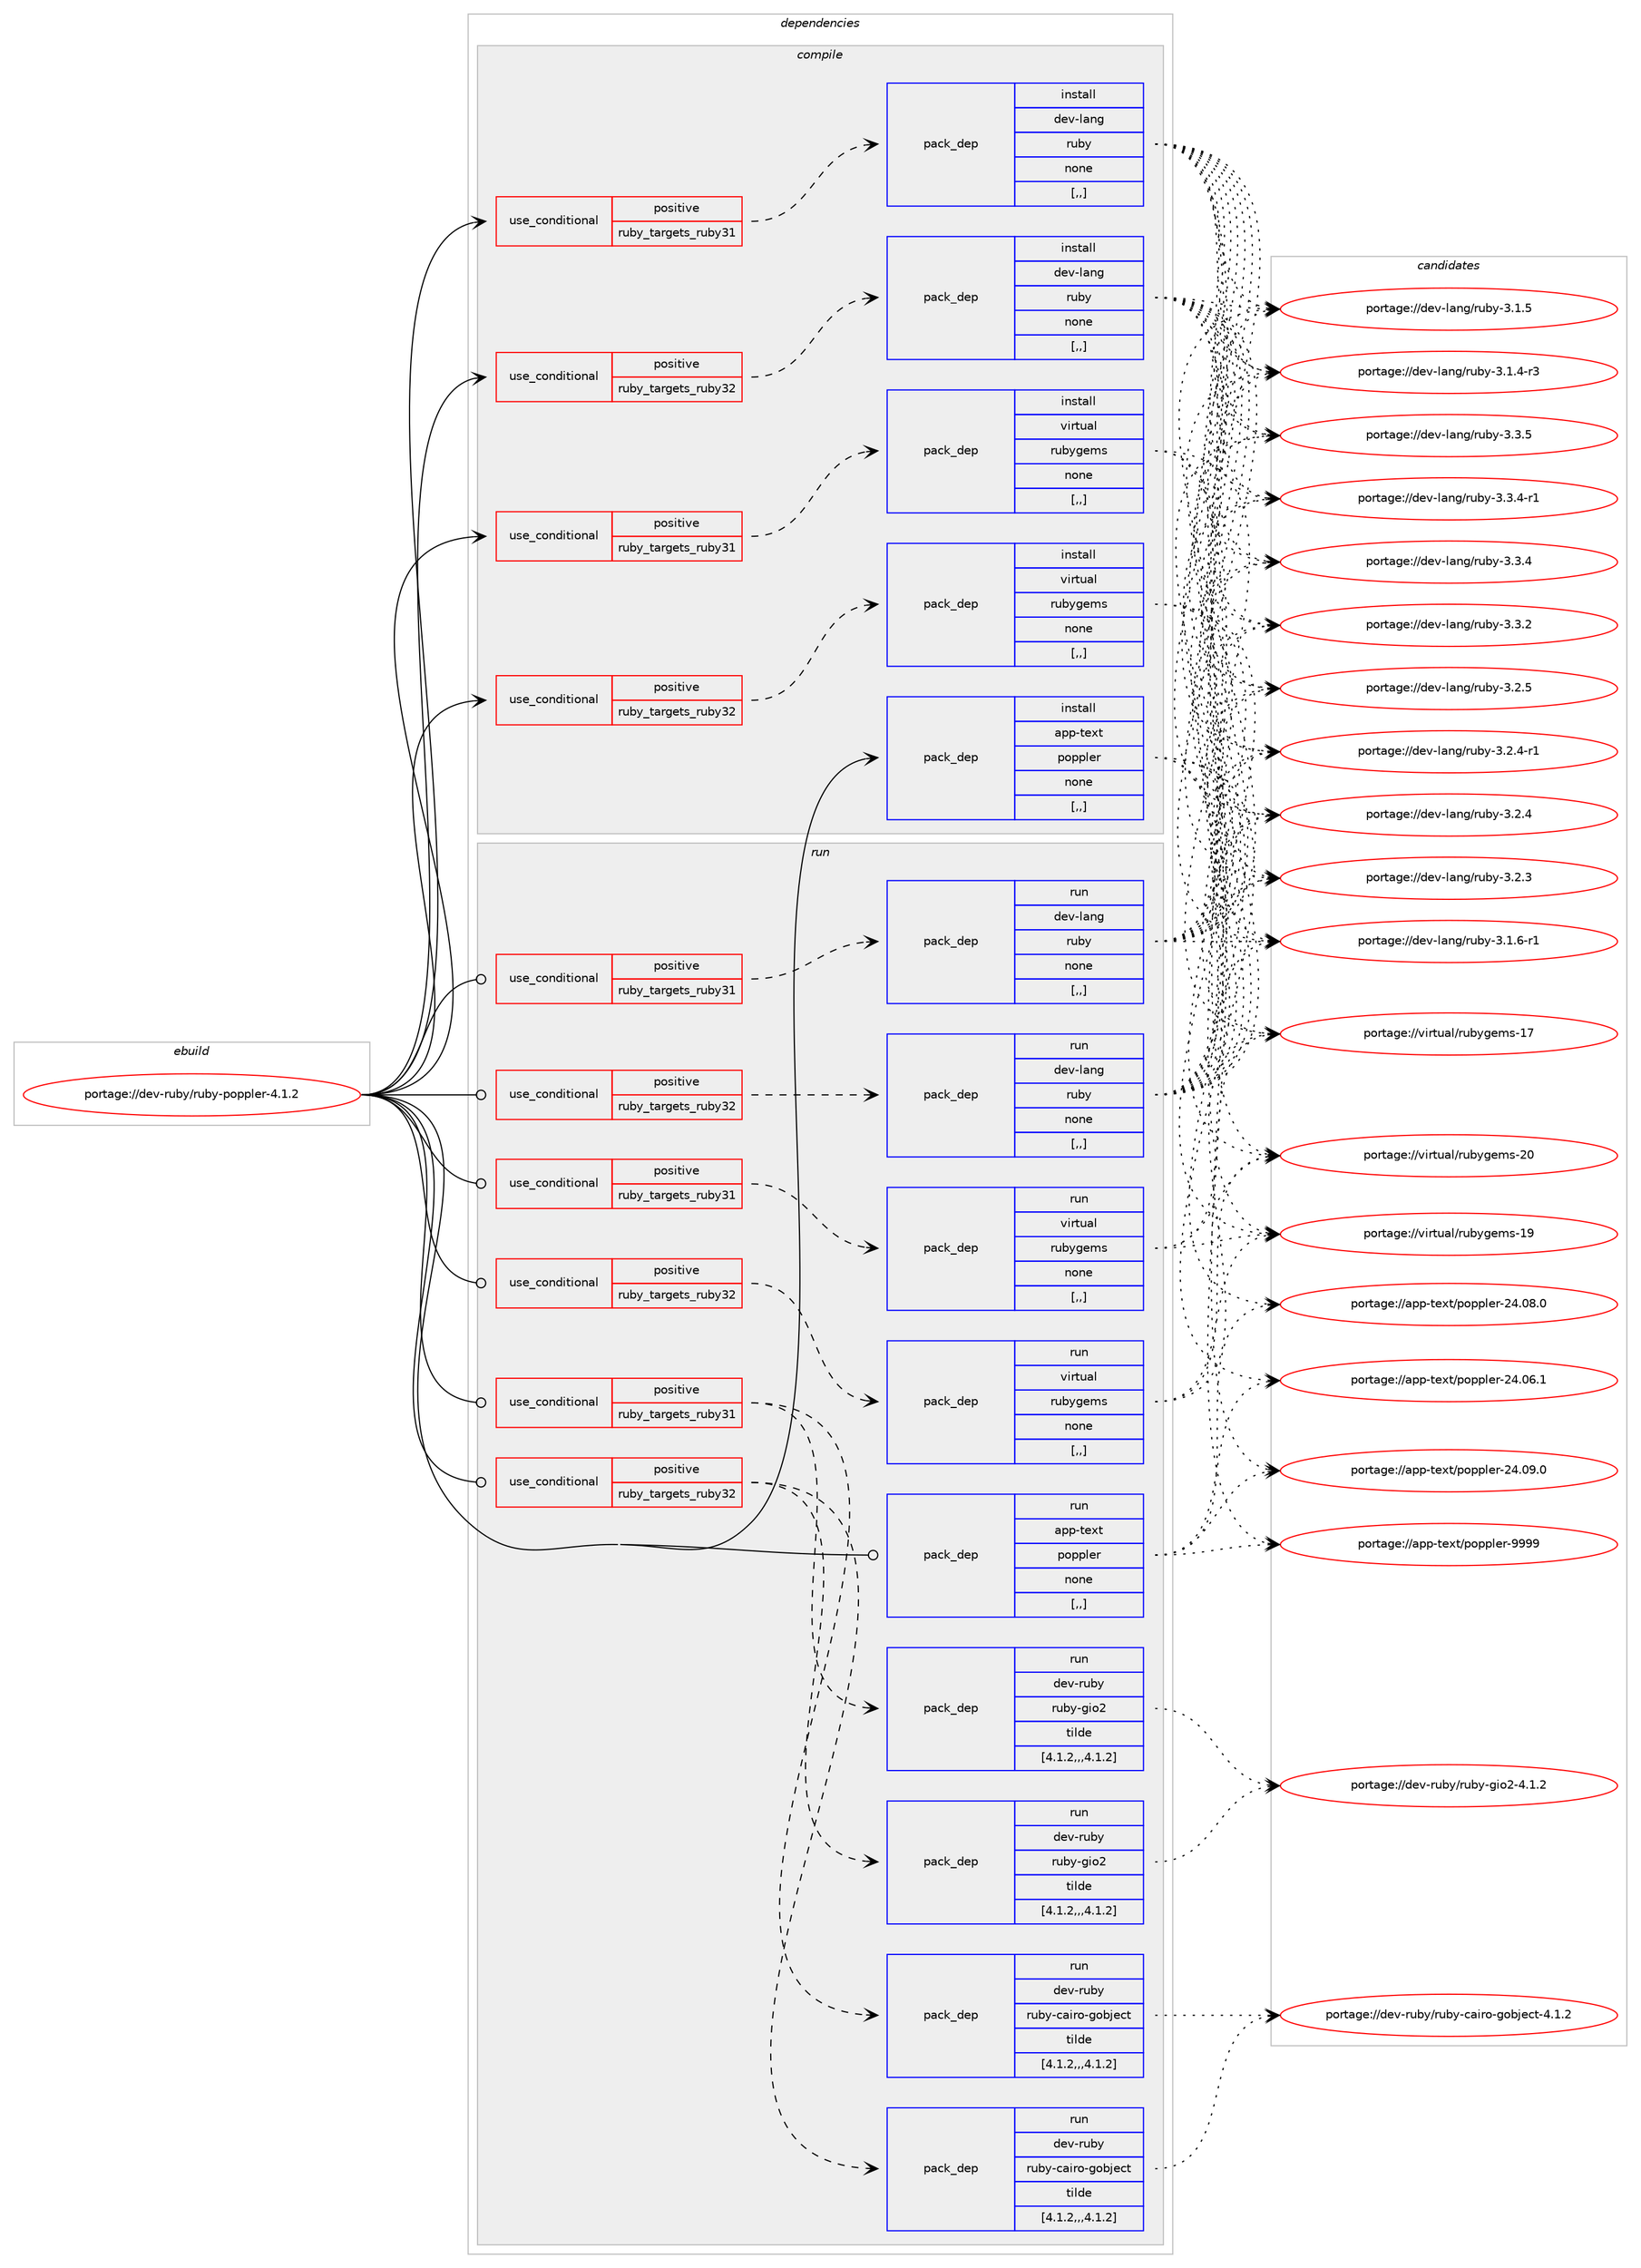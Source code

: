 digraph prolog {

# *************
# Graph options
# *************

newrank=true;
concentrate=true;
compound=true;
graph [rankdir=LR,fontname=Helvetica,fontsize=10,ranksep=1.5];#, ranksep=2.5, nodesep=0.2];
edge  [arrowhead=vee];
node  [fontname=Helvetica,fontsize=10];

# **********
# The ebuild
# **********

subgraph cluster_leftcol {
color=gray;
label=<<i>ebuild</i>>;
id [label="portage://dev-ruby/ruby-poppler-4.1.2", color=red, width=4, href="../dev-ruby/ruby-poppler-4.1.2.svg"];
}

# ****************
# The dependencies
# ****************

subgraph cluster_midcol {
color=gray;
label=<<i>dependencies</i>>;
subgraph cluster_compile {
fillcolor="#eeeeee";
style=filled;
label=<<i>compile</i>>;
subgraph cond186867 {
dependency697773 [label=<<TABLE BORDER="0" CELLBORDER="1" CELLSPACING="0" CELLPADDING="4"><TR><TD ROWSPAN="3" CELLPADDING="10">use_conditional</TD></TR><TR><TD>positive</TD></TR><TR><TD>ruby_targets_ruby31</TD></TR></TABLE>>, shape=none, color=red];
subgraph pack505928 {
dependency697774 [label=<<TABLE BORDER="0" CELLBORDER="1" CELLSPACING="0" CELLPADDING="4" WIDTH="220"><TR><TD ROWSPAN="6" CELLPADDING="30">pack_dep</TD></TR><TR><TD WIDTH="110">install</TD></TR><TR><TD>dev-lang</TD></TR><TR><TD>ruby</TD></TR><TR><TD>none</TD></TR><TR><TD>[,,]</TD></TR></TABLE>>, shape=none, color=blue];
}
dependency697773:e -> dependency697774:w [weight=20,style="dashed",arrowhead="vee"];
}
id:e -> dependency697773:w [weight=20,style="solid",arrowhead="vee"];
subgraph cond186868 {
dependency697775 [label=<<TABLE BORDER="0" CELLBORDER="1" CELLSPACING="0" CELLPADDING="4"><TR><TD ROWSPAN="3" CELLPADDING="10">use_conditional</TD></TR><TR><TD>positive</TD></TR><TR><TD>ruby_targets_ruby31</TD></TR></TABLE>>, shape=none, color=red];
subgraph pack505929 {
dependency697776 [label=<<TABLE BORDER="0" CELLBORDER="1" CELLSPACING="0" CELLPADDING="4" WIDTH="220"><TR><TD ROWSPAN="6" CELLPADDING="30">pack_dep</TD></TR><TR><TD WIDTH="110">install</TD></TR><TR><TD>virtual</TD></TR><TR><TD>rubygems</TD></TR><TR><TD>none</TD></TR><TR><TD>[,,]</TD></TR></TABLE>>, shape=none, color=blue];
}
dependency697775:e -> dependency697776:w [weight=20,style="dashed",arrowhead="vee"];
}
id:e -> dependency697775:w [weight=20,style="solid",arrowhead="vee"];
subgraph cond186869 {
dependency697777 [label=<<TABLE BORDER="0" CELLBORDER="1" CELLSPACING="0" CELLPADDING="4"><TR><TD ROWSPAN="3" CELLPADDING="10">use_conditional</TD></TR><TR><TD>positive</TD></TR><TR><TD>ruby_targets_ruby32</TD></TR></TABLE>>, shape=none, color=red];
subgraph pack505930 {
dependency697778 [label=<<TABLE BORDER="0" CELLBORDER="1" CELLSPACING="0" CELLPADDING="4" WIDTH="220"><TR><TD ROWSPAN="6" CELLPADDING="30">pack_dep</TD></TR><TR><TD WIDTH="110">install</TD></TR><TR><TD>dev-lang</TD></TR><TR><TD>ruby</TD></TR><TR><TD>none</TD></TR><TR><TD>[,,]</TD></TR></TABLE>>, shape=none, color=blue];
}
dependency697777:e -> dependency697778:w [weight=20,style="dashed",arrowhead="vee"];
}
id:e -> dependency697777:w [weight=20,style="solid",arrowhead="vee"];
subgraph cond186870 {
dependency697779 [label=<<TABLE BORDER="0" CELLBORDER="1" CELLSPACING="0" CELLPADDING="4"><TR><TD ROWSPAN="3" CELLPADDING="10">use_conditional</TD></TR><TR><TD>positive</TD></TR><TR><TD>ruby_targets_ruby32</TD></TR></TABLE>>, shape=none, color=red];
subgraph pack505931 {
dependency697780 [label=<<TABLE BORDER="0" CELLBORDER="1" CELLSPACING="0" CELLPADDING="4" WIDTH="220"><TR><TD ROWSPAN="6" CELLPADDING="30">pack_dep</TD></TR><TR><TD WIDTH="110">install</TD></TR><TR><TD>virtual</TD></TR><TR><TD>rubygems</TD></TR><TR><TD>none</TD></TR><TR><TD>[,,]</TD></TR></TABLE>>, shape=none, color=blue];
}
dependency697779:e -> dependency697780:w [weight=20,style="dashed",arrowhead="vee"];
}
id:e -> dependency697779:w [weight=20,style="solid",arrowhead="vee"];
subgraph pack505932 {
dependency697781 [label=<<TABLE BORDER="0" CELLBORDER="1" CELLSPACING="0" CELLPADDING="4" WIDTH="220"><TR><TD ROWSPAN="6" CELLPADDING="30">pack_dep</TD></TR><TR><TD WIDTH="110">install</TD></TR><TR><TD>app-text</TD></TR><TR><TD>poppler</TD></TR><TR><TD>none</TD></TR><TR><TD>[,,]</TD></TR></TABLE>>, shape=none, color=blue];
}
id:e -> dependency697781:w [weight=20,style="solid",arrowhead="vee"];
}
subgraph cluster_compileandrun {
fillcolor="#eeeeee";
style=filled;
label=<<i>compile and run</i>>;
}
subgraph cluster_run {
fillcolor="#eeeeee";
style=filled;
label=<<i>run</i>>;
subgraph cond186871 {
dependency697782 [label=<<TABLE BORDER="0" CELLBORDER="1" CELLSPACING="0" CELLPADDING="4"><TR><TD ROWSPAN="3" CELLPADDING="10">use_conditional</TD></TR><TR><TD>positive</TD></TR><TR><TD>ruby_targets_ruby31</TD></TR></TABLE>>, shape=none, color=red];
subgraph pack505933 {
dependency697783 [label=<<TABLE BORDER="0" CELLBORDER="1" CELLSPACING="0" CELLPADDING="4" WIDTH="220"><TR><TD ROWSPAN="6" CELLPADDING="30">pack_dep</TD></TR><TR><TD WIDTH="110">run</TD></TR><TR><TD>dev-lang</TD></TR><TR><TD>ruby</TD></TR><TR><TD>none</TD></TR><TR><TD>[,,]</TD></TR></TABLE>>, shape=none, color=blue];
}
dependency697782:e -> dependency697783:w [weight=20,style="dashed",arrowhead="vee"];
}
id:e -> dependency697782:w [weight=20,style="solid",arrowhead="odot"];
subgraph cond186872 {
dependency697784 [label=<<TABLE BORDER="0" CELLBORDER="1" CELLSPACING="0" CELLPADDING="4"><TR><TD ROWSPAN="3" CELLPADDING="10">use_conditional</TD></TR><TR><TD>positive</TD></TR><TR><TD>ruby_targets_ruby31</TD></TR></TABLE>>, shape=none, color=red];
subgraph pack505934 {
dependency697785 [label=<<TABLE BORDER="0" CELLBORDER="1" CELLSPACING="0" CELLPADDING="4" WIDTH="220"><TR><TD ROWSPAN="6" CELLPADDING="30">pack_dep</TD></TR><TR><TD WIDTH="110">run</TD></TR><TR><TD>dev-ruby</TD></TR><TR><TD>ruby-cairo-gobject</TD></TR><TR><TD>tilde</TD></TR><TR><TD>[4.1.2,,,4.1.2]</TD></TR></TABLE>>, shape=none, color=blue];
}
dependency697784:e -> dependency697785:w [weight=20,style="dashed",arrowhead="vee"];
subgraph pack505935 {
dependency697786 [label=<<TABLE BORDER="0" CELLBORDER="1" CELLSPACING="0" CELLPADDING="4" WIDTH="220"><TR><TD ROWSPAN="6" CELLPADDING="30">pack_dep</TD></TR><TR><TD WIDTH="110">run</TD></TR><TR><TD>dev-ruby</TD></TR><TR><TD>ruby-gio2</TD></TR><TR><TD>tilde</TD></TR><TR><TD>[4.1.2,,,4.1.2]</TD></TR></TABLE>>, shape=none, color=blue];
}
dependency697784:e -> dependency697786:w [weight=20,style="dashed",arrowhead="vee"];
}
id:e -> dependency697784:w [weight=20,style="solid",arrowhead="odot"];
subgraph cond186873 {
dependency697787 [label=<<TABLE BORDER="0" CELLBORDER="1" CELLSPACING="0" CELLPADDING="4"><TR><TD ROWSPAN="3" CELLPADDING="10">use_conditional</TD></TR><TR><TD>positive</TD></TR><TR><TD>ruby_targets_ruby31</TD></TR></TABLE>>, shape=none, color=red];
subgraph pack505936 {
dependency697788 [label=<<TABLE BORDER="0" CELLBORDER="1" CELLSPACING="0" CELLPADDING="4" WIDTH="220"><TR><TD ROWSPAN="6" CELLPADDING="30">pack_dep</TD></TR><TR><TD WIDTH="110">run</TD></TR><TR><TD>virtual</TD></TR><TR><TD>rubygems</TD></TR><TR><TD>none</TD></TR><TR><TD>[,,]</TD></TR></TABLE>>, shape=none, color=blue];
}
dependency697787:e -> dependency697788:w [weight=20,style="dashed",arrowhead="vee"];
}
id:e -> dependency697787:w [weight=20,style="solid",arrowhead="odot"];
subgraph cond186874 {
dependency697789 [label=<<TABLE BORDER="0" CELLBORDER="1" CELLSPACING="0" CELLPADDING="4"><TR><TD ROWSPAN="3" CELLPADDING="10">use_conditional</TD></TR><TR><TD>positive</TD></TR><TR><TD>ruby_targets_ruby32</TD></TR></TABLE>>, shape=none, color=red];
subgraph pack505937 {
dependency697790 [label=<<TABLE BORDER="0" CELLBORDER="1" CELLSPACING="0" CELLPADDING="4" WIDTH="220"><TR><TD ROWSPAN="6" CELLPADDING="30">pack_dep</TD></TR><TR><TD WIDTH="110">run</TD></TR><TR><TD>dev-lang</TD></TR><TR><TD>ruby</TD></TR><TR><TD>none</TD></TR><TR><TD>[,,]</TD></TR></TABLE>>, shape=none, color=blue];
}
dependency697789:e -> dependency697790:w [weight=20,style="dashed",arrowhead="vee"];
}
id:e -> dependency697789:w [weight=20,style="solid",arrowhead="odot"];
subgraph cond186875 {
dependency697791 [label=<<TABLE BORDER="0" CELLBORDER="1" CELLSPACING="0" CELLPADDING="4"><TR><TD ROWSPAN="3" CELLPADDING="10">use_conditional</TD></TR><TR><TD>positive</TD></TR><TR><TD>ruby_targets_ruby32</TD></TR></TABLE>>, shape=none, color=red];
subgraph pack505938 {
dependency697792 [label=<<TABLE BORDER="0" CELLBORDER="1" CELLSPACING="0" CELLPADDING="4" WIDTH="220"><TR><TD ROWSPAN="6" CELLPADDING="30">pack_dep</TD></TR><TR><TD WIDTH="110">run</TD></TR><TR><TD>dev-ruby</TD></TR><TR><TD>ruby-cairo-gobject</TD></TR><TR><TD>tilde</TD></TR><TR><TD>[4.1.2,,,4.1.2]</TD></TR></TABLE>>, shape=none, color=blue];
}
dependency697791:e -> dependency697792:w [weight=20,style="dashed",arrowhead="vee"];
subgraph pack505939 {
dependency697793 [label=<<TABLE BORDER="0" CELLBORDER="1" CELLSPACING="0" CELLPADDING="4" WIDTH="220"><TR><TD ROWSPAN="6" CELLPADDING="30">pack_dep</TD></TR><TR><TD WIDTH="110">run</TD></TR><TR><TD>dev-ruby</TD></TR><TR><TD>ruby-gio2</TD></TR><TR><TD>tilde</TD></TR><TR><TD>[4.1.2,,,4.1.2]</TD></TR></TABLE>>, shape=none, color=blue];
}
dependency697791:e -> dependency697793:w [weight=20,style="dashed",arrowhead="vee"];
}
id:e -> dependency697791:w [weight=20,style="solid",arrowhead="odot"];
subgraph cond186876 {
dependency697794 [label=<<TABLE BORDER="0" CELLBORDER="1" CELLSPACING="0" CELLPADDING="4"><TR><TD ROWSPAN="3" CELLPADDING="10">use_conditional</TD></TR><TR><TD>positive</TD></TR><TR><TD>ruby_targets_ruby32</TD></TR></TABLE>>, shape=none, color=red];
subgraph pack505940 {
dependency697795 [label=<<TABLE BORDER="0" CELLBORDER="1" CELLSPACING="0" CELLPADDING="4" WIDTH="220"><TR><TD ROWSPAN="6" CELLPADDING="30">pack_dep</TD></TR><TR><TD WIDTH="110">run</TD></TR><TR><TD>virtual</TD></TR><TR><TD>rubygems</TD></TR><TR><TD>none</TD></TR><TR><TD>[,,]</TD></TR></TABLE>>, shape=none, color=blue];
}
dependency697794:e -> dependency697795:w [weight=20,style="dashed",arrowhead="vee"];
}
id:e -> dependency697794:w [weight=20,style="solid",arrowhead="odot"];
subgraph pack505941 {
dependency697796 [label=<<TABLE BORDER="0" CELLBORDER="1" CELLSPACING="0" CELLPADDING="4" WIDTH="220"><TR><TD ROWSPAN="6" CELLPADDING="30">pack_dep</TD></TR><TR><TD WIDTH="110">run</TD></TR><TR><TD>app-text</TD></TR><TR><TD>poppler</TD></TR><TR><TD>none</TD></TR><TR><TD>[,,]</TD></TR></TABLE>>, shape=none, color=blue];
}
id:e -> dependency697796:w [weight=20,style="solid",arrowhead="odot"];
}
}

# **************
# The candidates
# **************

subgraph cluster_choices {
rank=same;
color=gray;
label=<<i>candidates</i>>;

subgraph choice505928 {
color=black;
nodesep=1;
choice10010111845108971101034711411798121455146514653 [label="portage://dev-lang/ruby-3.3.5", color=red, width=4,href="../dev-lang/ruby-3.3.5.svg"];
choice100101118451089711010347114117981214551465146524511449 [label="portage://dev-lang/ruby-3.3.4-r1", color=red, width=4,href="../dev-lang/ruby-3.3.4-r1.svg"];
choice10010111845108971101034711411798121455146514652 [label="portage://dev-lang/ruby-3.3.4", color=red, width=4,href="../dev-lang/ruby-3.3.4.svg"];
choice10010111845108971101034711411798121455146514650 [label="portage://dev-lang/ruby-3.3.2", color=red, width=4,href="../dev-lang/ruby-3.3.2.svg"];
choice10010111845108971101034711411798121455146504653 [label="portage://dev-lang/ruby-3.2.5", color=red, width=4,href="../dev-lang/ruby-3.2.5.svg"];
choice100101118451089711010347114117981214551465046524511449 [label="portage://dev-lang/ruby-3.2.4-r1", color=red, width=4,href="../dev-lang/ruby-3.2.4-r1.svg"];
choice10010111845108971101034711411798121455146504652 [label="portage://dev-lang/ruby-3.2.4", color=red, width=4,href="../dev-lang/ruby-3.2.4.svg"];
choice10010111845108971101034711411798121455146504651 [label="portage://dev-lang/ruby-3.2.3", color=red, width=4,href="../dev-lang/ruby-3.2.3.svg"];
choice100101118451089711010347114117981214551464946544511449 [label="portage://dev-lang/ruby-3.1.6-r1", color=red, width=4,href="../dev-lang/ruby-3.1.6-r1.svg"];
choice10010111845108971101034711411798121455146494653 [label="portage://dev-lang/ruby-3.1.5", color=red, width=4,href="../dev-lang/ruby-3.1.5.svg"];
choice100101118451089711010347114117981214551464946524511451 [label="portage://dev-lang/ruby-3.1.4-r3", color=red, width=4,href="../dev-lang/ruby-3.1.4-r3.svg"];
dependency697774:e -> choice10010111845108971101034711411798121455146514653:w [style=dotted,weight="100"];
dependency697774:e -> choice100101118451089711010347114117981214551465146524511449:w [style=dotted,weight="100"];
dependency697774:e -> choice10010111845108971101034711411798121455146514652:w [style=dotted,weight="100"];
dependency697774:e -> choice10010111845108971101034711411798121455146514650:w [style=dotted,weight="100"];
dependency697774:e -> choice10010111845108971101034711411798121455146504653:w [style=dotted,weight="100"];
dependency697774:e -> choice100101118451089711010347114117981214551465046524511449:w [style=dotted,weight="100"];
dependency697774:e -> choice10010111845108971101034711411798121455146504652:w [style=dotted,weight="100"];
dependency697774:e -> choice10010111845108971101034711411798121455146504651:w [style=dotted,weight="100"];
dependency697774:e -> choice100101118451089711010347114117981214551464946544511449:w [style=dotted,weight="100"];
dependency697774:e -> choice10010111845108971101034711411798121455146494653:w [style=dotted,weight="100"];
dependency697774:e -> choice100101118451089711010347114117981214551464946524511451:w [style=dotted,weight="100"];
}
subgraph choice505929 {
color=black;
nodesep=1;
choice118105114116117971084711411798121103101109115455048 [label="portage://virtual/rubygems-20", color=red, width=4,href="../virtual/rubygems-20.svg"];
choice118105114116117971084711411798121103101109115454957 [label="portage://virtual/rubygems-19", color=red, width=4,href="../virtual/rubygems-19.svg"];
choice118105114116117971084711411798121103101109115454955 [label="portage://virtual/rubygems-17", color=red, width=4,href="../virtual/rubygems-17.svg"];
dependency697776:e -> choice118105114116117971084711411798121103101109115455048:w [style=dotted,weight="100"];
dependency697776:e -> choice118105114116117971084711411798121103101109115454957:w [style=dotted,weight="100"];
dependency697776:e -> choice118105114116117971084711411798121103101109115454955:w [style=dotted,weight="100"];
}
subgraph choice505930 {
color=black;
nodesep=1;
choice10010111845108971101034711411798121455146514653 [label="portage://dev-lang/ruby-3.3.5", color=red, width=4,href="../dev-lang/ruby-3.3.5.svg"];
choice100101118451089711010347114117981214551465146524511449 [label="portage://dev-lang/ruby-3.3.4-r1", color=red, width=4,href="../dev-lang/ruby-3.3.4-r1.svg"];
choice10010111845108971101034711411798121455146514652 [label="portage://dev-lang/ruby-3.3.4", color=red, width=4,href="../dev-lang/ruby-3.3.4.svg"];
choice10010111845108971101034711411798121455146514650 [label="portage://dev-lang/ruby-3.3.2", color=red, width=4,href="../dev-lang/ruby-3.3.2.svg"];
choice10010111845108971101034711411798121455146504653 [label="portage://dev-lang/ruby-3.2.5", color=red, width=4,href="../dev-lang/ruby-3.2.5.svg"];
choice100101118451089711010347114117981214551465046524511449 [label="portage://dev-lang/ruby-3.2.4-r1", color=red, width=4,href="../dev-lang/ruby-3.2.4-r1.svg"];
choice10010111845108971101034711411798121455146504652 [label="portage://dev-lang/ruby-3.2.4", color=red, width=4,href="../dev-lang/ruby-3.2.4.svg"];
choice10010111845108971101034711411798121455146504651 [label="portage://dev-lang/ruby-3.2.3", color=red, width=4,href="../dev-lang/ruby-3.2.3.svg"];
choice100101118451089711010347114117981214551464946544511449 [label="portage://dev-lang/ruby-3.1.6-r1", color=red, width=4,href="../dev-lang/ruby-3.1.6-r1.svg"];
choice10010111845108971101034711411798121455146494653 [label="portage://dev-lang/ruby-3.1.5", color=red, width=4,href="../dev-lang/ruby-3.1.5.svg"];
choice100101118451089711010347114117981214551464946524511451 [label="portage://dev-lang/ruby-3.1.4-r3", color=red, width=4,href="../dev-lang/ruby-3.1.4-r3.svg"];
dependency697778:e -> choice10010111845108971101034711411798121455146514653:w [style=dotted,weight="100"];
dependency697778:e -> choice100101118451089711010347114117981214551465146524511449:w [style=dotted,weight="100"];
dependency697778:e -> choice10010111845108971101034711411798121455146514652:w [style=dotted,weight="100"];
dependency697778:e -> choice10010111845108971101034711411798121455146514650:w [style=dotted,weight="100"];
dependency697778:e -> choice10010111845108971101034711411798121455146504653:w [style=dotted,weight="100"];
dependency697778:e -> choice100101118451089711010347114117981214551465046524511449:w [style=dotted,weight="100"];
dependency697778:e -> choice10010111845108971101034711411798121455146504652:w [style=dotted,weight="100"];
dependency697778:e -> choice10010111845108971101034711411798121455146504651:w [style=dotted,weight="100"];
dependency697778:e -> choice100101118451089711010347114117981214551464946544511449:w [style=dotted,weight="100"];
dependency697778:e -> choice10010111845108971101034711411798121455146494653:w [style=dotted,weight="100"];
dependency697778:e -> choice100101118451089711010347114117981214551464946524511451:w [style=dotted,weight="100"];
}
subgraph choice505931 {
color=black;
nodesep=1;
choice118105114116117971084711411798121103101109115455048 [label="portage://virtual/rubygems-20", color=red, width=4,href="../virtual/rubygems-20.svg"];
choice118105114116117971084711411798121103101109115454957 [label="portage://virtual/rubygems-19", color=red, width=4,href="../virtual/rubygems-19.svg"];
choice118105114116117971084711411798121103101109115454955 [label="portage://virtual/rubygems-17", color=red, width=4,href="../virtual/rubygems-17.svg"];
dependency697780:e -> choice118105114116117971084711411798121103101109115455048:w [style=dotted,weight="100"];
dependency697780:e -> choice118105114116117971084711411798121103101109115454957:w [style=dotted,weight="100"];
dependency697780:e -> choice118105114116117971084711411798121103101109115454955:w [style=dotted,weight="100"];
}
subgraph choice505932 {
color=black;
nodesep=1;
choice9711211245116101120116471121111121121081011144557575757 [label="portage://app-text/poppler-9999", color=red, width=4,href="../app-text/poppler-9999.svg"];
choice9711211245116101120116471121111121121081011144550524648574648 [label="portage://app-text/poppler-24.09.0", color=red, width=4,href="../app-text/poppler-24.09.0.svg"];
choice9711211245116101120116471121111121121081011144550524648564648 [label="portage://app-text/poppler-24.08.0", color=red, width=4,href="../app-text/poppler-24.08.0.svg"];
choice9711211245116101120116471121111121121081011144550524648544649 [label="portage://app-text/poppler-24.06.1", color=red, width=4,href="../app-text/poppler-24.06.1.svg"];
dependency697781:e -> choice9711211245116101120116471121111121121081011144557575757:w [style=dotted,weight="100"];
dependency697781:e -> choice9711211245116101120116471121111121121081011144550524648574648:w [style=dotted,weight="100"];
dependency697781:e -> choice9711211245116101120116471121111121121081011144550524648564648:w [style=dotted,weight="100"];
dependency697781:e -> choice9711211245116101120116471121111121121081011144550524648544649:w [style=dotted,weight="100"];
}
subgraph choice505933 {
color=black;
nodesep=1;
choice10010111845108971101034711411798121455146514653 [label="portage://dev-lang/ruby-3.3.5", color=red, width=4,href="../dev-lang/ruby-3.3.5.svg"];
choice100101118451089711010347114117981214551465146524511449 [label="portage://dev-lang/ruby-3.3.4-r1", color=red, width=4,href="../dev-lang/ruby-3.3.4-r1.svg"];
choice10010111845108971101034711411798121455146514652 [label="portage://dev-lang/ruby-3.3.4", color=red, width=4,href="../dev-lang/ruby-3.3.4.svg"];
choice10010111845108971101034711411798121455146514650 [label="portage://dev-lang/ruby-3.3.2", color=red, width=4,href="../dev-lang/ruby-3.3.2.svg"];
choice10010111845108971101034711411798121455146504653 [label="portage://dev-lang/ruby-3.2.5", color=red, width=4,href="../dev-lang/ruby-3.2.5.svg"];
choice100101118451089711010347114117981214551465046524511449 [label="portage://dev-lang/ruby-3.2.4-r1", color=red, width=4,href="../dev-lang/ruby-3.2.4-r1.svg"];
choice10010111845108971101034711411798121455146504652 [label="portage://dev-lang/ruby-3.2.4", color=red, width=4,href="../dev-lang/ruby-3.2.4.svg"];
choice10010111845108971101034711411798121455146504651 [label="portage://dev-lang/ruby-3.2.3", color=red, width=4,href="../dev-lang/ruby-3.2.3.svg"];
choice100101118451089711010347114117981214551464946544511449 [label="portage://dev-lang/ruby-3.1.6-r1", color=red, width=4,href="../dev-lang/ruby-3.1.6-r1.svg"];
choice10010111845108971101034711411798121455146494653 [label="portage://dev-lang/ruby-3.1.5", color=red, width=4,href="../dev-lang/ruby-3.1.5.svg"];
choice100101118451089711010347114117981214551464946524511451 [label="portage://dev-lang/ruby-3.1.4-r3", color=red, width=4,href="../dev-lang/ruby-3.1.4-r3.svg"];
dependency697783:e -> choice10010111845108971101034711411798121455146514653:w [style=dotted,weight="100"];
dependency697783:e -> choice100101118451089711010347114117981214551465146524511449:w [style=dotted,weight="100"];
dependency697783:e -> choice10010111845108971101034711411798121455146514652:w [style=dotted,weight="100"];
dependency697783:e -> choice10010111845108971101034711411798121455146514650:w [style=dotted,weight="100"];
dependency697783:e -> choice10010111845108971101034711411798121455146504653:w [style=dotted,weight="100"];
dependency697783:e -> choice100101118451089711010347114117981214551465046524511449:w [style=dotted,weight="100"];
dependency697783:e -> choice10010111845108971101034711411798121455146504652:w [style=dotted,weight="100"];
dependency697783:e -> choice10010111845108971101034711411798121455146504651:w [style=dotted,weight="100"];
dependency697783:e -> choice100101118451089711010347114117981214551464946544511449:w [style=dotted,weight="100"];
dependency697783:e -> choice10010111845108971101034711411798121455146494653:w [style=dotted,weight="100"];
dependency697783:e -> choice100101118451089711010347114117981214551464946524511451:w [style=dotted,weight="100"];
}
subgraph choice505934 {
color=black;
nodesep=1;
choice10010111845114117981214711411798121459997105114111451031119810610199116455246494650 [label="portage://dev-ruby/ruby-cairo-gobject-4.1.2", color=red, width=4,href="../dev-ruby/ruby-cairo-gobject-4.1.2.svg"];
dependency697785:e -> choice10010111845114117981214711411798121459997105114111451031119810610199116455246494650:w [style=dotted,weight="100"];
}
subgraph choice505935 {
color=black;
nodesep=1;
choice100101118451141179812147114117981214510310511150455246494650 [label="portage://dev-ruby/ruby-gio2-4.1.2", color=red, width=4,href="../dev-ruby/ruby-gio2-4.1.2.svg"];
dependency697786:e -> choice100101118451141179812147114117981214510310511150455246494650:w [style=dotted,weight="100"];
}
subgraph choice505936 {
color=black;
nodesep=1;
choice118105114116117971084711411798121103101109115455048 [label="portage://virtual/rubygems-20", color=red, width=4,href="../virtual/rubygems-20.svg"];
choice118105114116117971084711411798121103101109115454957 [label="portage://virtual/rubygems-19", color=red, width=4,href="../virtual/rubygems-19.svg"];
choice118105114116117971084711411798121103101109115454955 [label="portage://virtual/rubygems-17", color=red, width=4,href="../virtual/rubygems-17.svg"];
dependency697788:e -> choice118105114116117971084711411798121103101109115455048:w [style=dotted,weight="100"];
dependency697788:e -> choice118105114116117971084711411798121103101109115454957:w [style=dotted,weight="100"];
dependency697788:e -> choice118105114116117971084711411798121103101109115454955:w [style=dotted,weight="100"];
}
subgraph choice505937 {
color=black;
nodesep=1;
choice10010111845108971101034711411798121455146514653 [label="portage://dev-lang/ruby-3.3.5", color=red, width=4,href="../dev-lang/ruby-3.3.5.svg"];
choice100101118451089711010347114117981214551465146524511449 [label="portage://dev-lang/ruby-3.3.4-r1", color=red, width=4,href="../dev-lang/ruby-3.3.4-r1.svg"];
choice10010111845108971101034711411798121455146514652 [label="portage://dev-lang/ruby-3.3.4", color=red, width=4,href="../dev-lang/ruby-3.3.4.svg"];
choice10010111845108971101034711411798121455146514650 [label="portage://dev-lang/ruby-3.3.2", color=red, width=4,href="../dev-lang/ruby-3.3.2.svg"];
choice10010111845108971101034711411798121455146504653 [label="portage://dev-lang/ruby-3.2.5", color=red, width=4,href="../dev-lang/ruby-3.2.5.svg"];
choice100101118451089711010347114117981214551465046524511449 [label="portage://dev-lang/ruby-3.2.4-r1", color=red, width=4,href="../dev-lang/ruby-3.2.4-r1.svg"];
choice10010111845108971101034711411798121455146504652 [label="portage://dev-lang/ruby-3.2.4", color=red, width=4,href="../dev-lang/ruby-3.2.4.svg"];
choice10010111845108971101034711411798121455146504651 [label="portage://dev-lang/ruby-3.2.3", color=red, width=4,href="../dev-lang/ruby-3.2.3.svg"];
choice100101118451089711010347114117981214551464946544511449 [label="portage://dev-lang/ruby-3.1.6-r1", color=red, width=4,href="../dev-lang/ruby-3.1.6-r1.svg"];
choice10010111845108971101034711411798121455146494653 [label="portage://dev-lang/ruby-3.1.5", color=red, width=4,href="../dev-lang/ruby-3.1.5.svg"];
choice100101118451089711010347114117981214551464946524511451 [label="portage://dev-lang/ruby-3.1.4-r3", color=red, width=4,href="../dev-lang/ruby-3.1.4-r3.svg"];
dependency697790:e -> choice10010111845108971101034711411798121455146514653:w [style=dotted,weight="100"];
dependency697790:e -> choice100101118451089711010347114117981214551465146524511449:w [style=dotted,weight="100"];
dependency697790:e -> choice10010111845108971101034711411798121455146514652:w [style=dotted,weight="100"];
dependency697790:e -> choice10010111845108971101034711411798121455146514650:w [style=dotted,weight="100"];
dependency697790:e -> choice10010111845108971101034711411798121455146504653:w [style=dotted,weight="100"];
dependency697790:e -> choice100101118451089711010347114117981214551465046524511449:w [style=dotted,weight="100"];
dependency697790:e -> choice10010111845108971101034711411798121455146504652:w [style=dotted,weight="100"];
dependency697790:e -> choice10010111845108971101034711411798121455146504651:w [style=dotted,weight="100"];
dependency697790:e -> choice100101118451089711010347114117981214551464946544511449:w [style=dotted,weight="100"];
dependency697790:e -> choice10010111845108971101034711411798121455146494653:w [style=dotted,weight="100"];
dependency697790:e -> choice100101118451089711010347114117981214551464946524511451:w [style=dotted,weight="100"];
}
subgraph choice505938 {
color=black;
nodesep=1;
choice10010111845114117981214711411798121459997105114111451031119810610199116455246494650 [label="portage://dev-ruby/ruby-cairo-gobject-4.1.2", color=red, width=4,href="../dev-ruby/ruby-cairo-gobject-4.1.2.svg"];
dependency697792:e -> choice10010111845114117981214711411798121459997105114111451031119810610199116455246494650:w [style=dotted,weight="100"];
}
subgraph choice505939 {
color=black;
nodesep=1;
choice100101118451141179812147114117981214510310511150455246494650 [label="portage://dev-ruby/ruby-gio2-4.1.2", color=red, width=4,href="../dev-ruby/ruby-gio2-4.1.2.svg"];
dependency697793:e -> choice100101118451141179812147114117981214510310511150455246494650:w [style=dotted,weight="100"];
}
subgraph choice505940 {
color=black;
nodesep=1;
choice118105114116117971084711411798121103101109115455048 [label="portage://virtual/rubygems-20", color=red, width=4,href="../virtual/rubygems-20.svg"];
choice118105114116117971084711411798121103101109115454957 [label="portage://virtual/rubygems-19", color=red, width=4,href="../virtual/rubygems-19.svg"];
choice118105114116117971084711411798121103101109115454955 [label="portage://virtual/rubygems-17", color=red, width=4,href="../virtual/rubygems-17.svg"];
dependency697795:e -> choice118105114116117971084711411798121103101109115455048:w [style=dotted,weight="100"];
dependency697795:e -> choice118105114116117971084711411798121103101109115454957:w [style=dotted,weight="100"];
dependency697795:e -> choice118105114116117971084711411798121103101109115454955:w [style=dotted,weight="100"];
}
subgraph choice505941 {
color=black;
nodesep=1;
choice9711211245116101120116471121111121121081011144557575757 [label="portage://app-text/poppler-9999", color=red, width=4,href="../app-text/poppler-9999.svg"];
choice9711211245116101120116471121111121121081011144550524648574648 [label="portage://app-text/poppler-24.09.0", color=red, width=4,href="../app-text/poppler-24.09.0.svg"];
choice9711211245116101120116471121111121121081011144550524648564648 [label="portage://app-text/poppler-24.08.0", color=red, width=4,href="../app-text/poppler-24.08.0.svg"];
choice9711211245116101120116471121111121121081011144550524648544649 [label="portage://app-text/poppler-24.06.1", color=red, width=4,href="../app-text/poppler-24.06.1.svg"];
dependency697796:e -> choice9711211245116101120116471121111121121081011144557575757:w [style=dotted,weight="100"];
dependency697796:e -> choice9711211245116101120116471121111121121081011144550524648574648:w [style=dotted,weight="100"];
dependency697796:e -> choice9711211245116101120116471121111121121081011144550524648564648:w [style=dotted,weight="100"];
dependency697796:e -> choice9711211245116101120116471121111121121081011144550524648544649:w [style=dotted,weight="100"];
}
}

}
